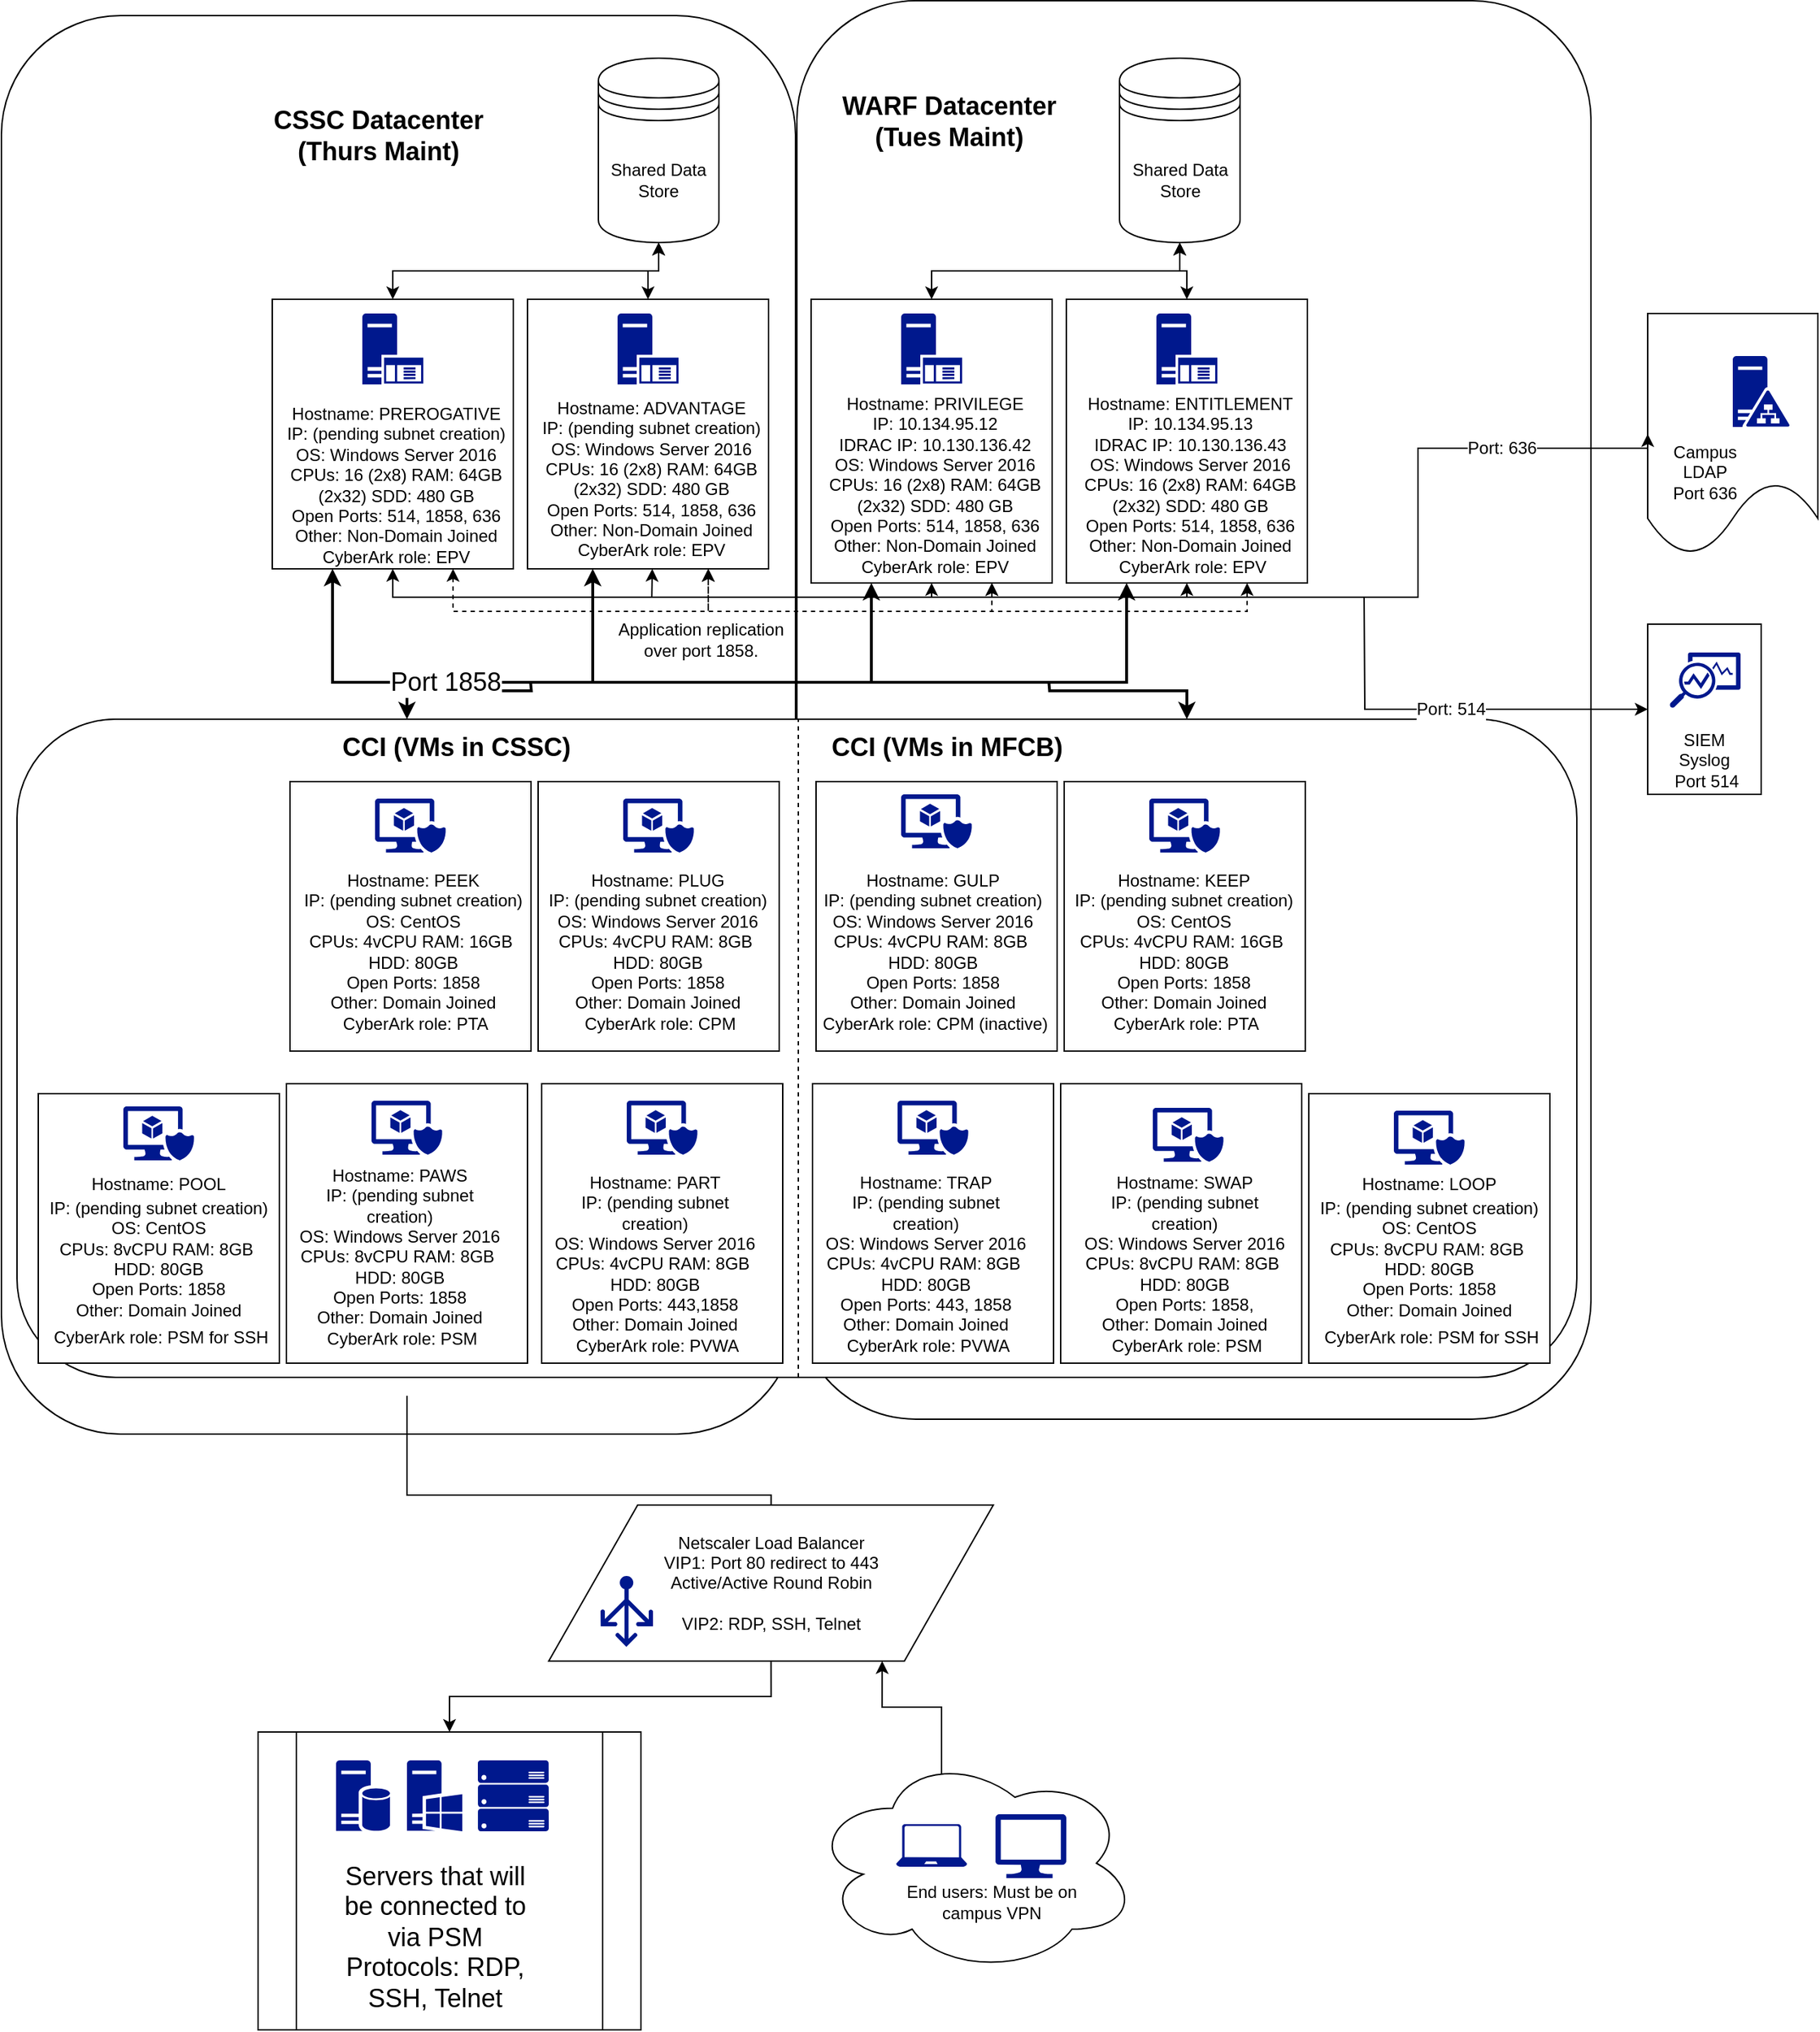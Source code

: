 <mxfile version="13.5.4" type="github"><diagram id="OTvxTW21jp-LGOUuQj5h" name="Page-1"><mxGraphModel dx="2276" dy="1823" grid="1" gridSize="10" guides="1" tooltips="1" connect="1" arrows="1" fold="1" page="1" pageScale="1" pageWidth="850" pageHeight="1100" math="0" shadow="0"><root><mxCell id="0"/><mxCell id="1" parent="0"/><mxCell id="wK3Uw1pxNS2twAb2fiw_-3" value="" style="rounded=1;whiteSpace=wrap;html=1;" vertex="1" parent="1"><mxGeometry x="480" y="-20.5" width="560" height="1000" as="geometry"/></mxCell><mxCell id="PBlHZ4TpvklCPcyJVBNF-6" style="edgeStyle=orthogonalEdgeStyle;rounded=0;orthogonalLoop=1;jettySize=auto;html=1;exitX=0.4;exitY=0.1;exitDx=0;exitDy=0;exitPerimeter=0;entryX=0.75;entryY=1;entryDx=0;entryDy=0;" parent="1" source="9HuW_AX4d_CLtjcuJ3QG-125" target="9HuW_AX4d_CLtjcuJ3QG-38" edge="1"><mxGeometry relative="1" as="geometry"/></mxCell><mxCell id="9HuW_AX4d_CLtjcuJ3QG-125" value="" style="ellipse;shape=cloud;whiteSpace=wrap;html=1;fontSize=18;" parent="1" vertex="1"><mxGeometry x="490" y="1215" width="230" height="155" as="geometry"/></mxCell><mxCell id="9HuW_AX4d_CLtjcuJ3QG-126" value="" style="shape=document;whiteSpace=wrap;html=1;boundedLbl=1;fontSize=18;" parent="1" vertex="1"><mxGeometry x="1080" y="200" width="120" height="170" as="geometry"/></mxCell><mxCell id="9HuW_AX4d_CLtjcuJ3QG-1" value="" style="rounded=1;whiteSpace=wrap;html=1;" parent="1" vertex="1"><mxGeometry x="-81" y="-10" width="560" height="1000" as="geometry"/></mxCell><mxCell id="pkwpnZTuEIStfYXqcOfN-33" style="edgeStyle=orthogonalEdgeStyle;rounded=0;orthogonalLoop=1;jettySize=auto;html=1;exitX=0.25;exitY=0;exitDx=0;exitDy=0;startArrow=classic;startFill=1;endArrow=none;endFill=0;strokeWidth=2;" parent="1" source="9HuW_AX4d_CLtjcuJ3QG-5" edge="1"><mxGeometry relative="1" as="geometry"><mxPoint x="292.172" y="460.0" as="targetPoint"/></mxGeometry></mxCell><mxCell id="pkwpnZTuEIStfYXqcOfN-34" style="edgeStyle=orthogonalEdgeStyle;rounded=0;orthogonalLoop=1;jettySize=auto;html=1;exitX=0.75;exitY=0;exitDx=0;exitDy=0;startArrow=classic;startFill=1;endArrow=none;endFill=0;strokeWidth=2;" parent="1" source="9HuW_AX4d_CLtjcuJ3QG-5" edge="1"><mxGeometry relative="1" as="geometry"><mxPoint x="657.69" y="460.0" as="targetPoint"/></mxGeometry></mxCell><mxCell id="9HuW_AX4d_CLtjcuJ3QG-5" value="" style="rounded=1;whiteSpace=wrap;html=1;" parent="1" vertex="1"><mxGeometry x="-70" y="486" width="1100" height="464" as="geometry"/></mxCell><mxCell id="PBlHZ4TpvklCPcyJVBNF-1" style="edgeStyle=orthogonalEdgeStyle;rounded=0;orthogonalLoop=1;jettySize=auto;html=1;exitX=0.5;exitY=1;exitDx=0;exitDy=0;entryX=0.5;entryY=0;entryDx=0;entryDy=0;" parent="1" edge="1"><mxGeometry relative="1" as="geometry"><Array as="points"><mxPoint x="205" y="1033"/><mxPoint x="462" y="1033"/></Array><mxPoint x="205" y="963" as="sourcePoint"/><mxPoint x="461.75" y="1063" as="targetPoint"/></mxGeometry></mxCell><mxCell id="9HuW_AX4d_CLtjcuJ3QG-94" value="" style="rounded=0;whiteSpace=wrap;html=1;fontSize=18;" parent="1" vertex="1"><mxGeometry x="120" y="743" width="170" height="197" as="geometry"/></mxCell><mxCell id="9HuW_AX4d_CLtjcuJ3QG-78" style="edgeStyle=orthogonalEdgeStyle;rounded=0;orthogonalLoop=1;jettySize=auto;html=1;exitX=0.75;exitY=1;exitDx=0;exitDy=0;entryX=0.75;entryY=1;entryDx=0;entryDy=0;startArrow=classic;startFill=1;endArrow=classic;endFill=1;fontSize=18;dashed=1;" parent="1" source="9HuW_AX4d_CLtjcuJ3QG-62" target="9HuW_AX4d_CLtjcuJ3QG-63" edge="1"><mxGeometry relative="1" as="geometry"><Array as="points"><mxPoint x="238" y="410"/><mxPoint x="418" y="410"/></Array></mxGeometry></mxCell><mxCell id="9HuW_AX4d_CLtjcuJ3QG-90" value="Port: 636" style="edgeStyle=orthogonalEdgeStyle;rounded=0;orthogonalLoop=1;jettySize=auto;html=1;exitX=0.5;exitY=1;exitDx=0;exitDy=0;entryX=0;entryY=0.5;entryDx=0;entryDy=0;startArrow=classic;startFill=1;endArrow=classic;endFill=1;fontSize=12;" parent="1" source="9HuW_AX4d_CLtjcuJ3QG-62" target="9HuW_AX4d_CLtjcuJ3QG-126" edge="1"><mxGeometry x="0.777" relative="1" as="geometry"><mxPoint x="917.7" y="310.5" as="targetPoint"/><Array as="points"><mxPoint x="195" y="400"/><mxPoint x="918" y="400"/><mxPoint x="918" y="295"/></Array><mxPoint as="offset"/></mxGeometry></mxCell><mxCell id="9HuW_AX4d_CLtjcuJ3QG-122" value="Port 1858" style="edgeStyle=orthogonalEdgeStyle;rounded=0;orthogonalLoop=1;jettySize=auto;html=1;exitX=0.25;exitY=1;exitDx=0;exitDy=0;entryX=0.25;entryY=1;entryDx=0;entryDy=0;startArrow=classic;startFill=1;endArrow=classic;endFill=1;fontSize=18;strokeWidth=2;" parent="1" source="9HuW_AX4d_CLtjcuJ3QG-62" target="9HuW_AX4d_CLtjcuJ3QG-66" edge="1"><mxGeometry x="-0.655" y="68" relative="1" as="geometry"><Array as="points"><mxPoint x="153" y="460"/><mxPoint x="533" y="460"/></Array><mxPoint x="68" y="68" as="offset"/></mxGeometry></mxCell><mxCell id="9HuW_AX4d_CLtjcuJ3QG-62" value="" style="rounded=0;whiteSpace=wrap;html=1;fontSize=18;" parent="1" vertex="1"><mxGeometry x="110" y="190" width="170" height="190" as="geometry"/></mxCell><mxCell id="9HuW_AX4d_CLtjcuJ3QG-3" value="CSSC Datacenter&lt;br&gt;(Thurs Maint)" style="text;html=1;strokeColor=none;fillColor=none;align=center;verticalAlign=middle;whiteSpace=wrap;rounded=0;fontSize=18;fontStyle=1" parent="1" vertex="1"><mxGeometry x="90" y="50" width="190" height="50" as="geometry"/></mxCell><mxCell id="9HuW_AX4d_CLtjcuJ3QG-4" value="WARF" style="text;html=1;strokeColor=none;fillColor=none;align=center;verticalAlign=middle;whiteSpace=wrap;rounded=0;fontSize=18;fontStyle=1" parent="1" vertex="1"><mxGeometry x="550" y="310" width="40" height="20" as="geometry"/></mxCell><mxCell id="9HuW_AX4d_CLtjcuJ3QG-6" value="CCI (VMs in CSSC)" style="text;html=1;strokeColor=none;fillColor=none;align=center;verticalAlign=middle;whiteSpace=wrap;rounded=0;fontSize=18;fontStyle=1" parent="1" vertex="1"><mxGeometry x="150" y="495.5" width="180" height="20" as="geometry"/></mxCell><mxCell id="9HuW_AX4d_CLtjcuJ3QG-73" style="edgeStyle=orthogonalEdgeStyle;rounded=0;orthogonalLoop=1;jettySize=auto;html=1;exitX=0.5;exitY=1;exitDx=0;exitDy=0;entryX=0.5;entryY=0;entryDx=0;entryDy=0;startArrow=classic;startFill=1;endArrow=classic;endFill=1;fontSize=18;" parent="1" source="9HuW_AX4d_CLtjcuJ3QG-8" target="9HuW_AX4d_CLtjcuJ3QG-62" edge="1"><mxGeometry relative="1" as="geometry"/></mxCell><mxCell id="9HuW_AX4d_CLtjcuJ3QG-75" style="edgeStyle=orthogonalEdgeStyle;rounded=0;orthogonalLoop=1;jettySize=auto;html=1;exitX=0.5;exitY=1;exitDx=0;exitDy=0;entryX=0.5;entryY=0;entryDx=0;entryDy=0;startArrow=classic;startFill=1;endArrow=classic;endFill=1;fontSize=18;" parent="1" source="9HuW_AX4d_CLtjcuJ3QG-8" target="9HuW_AX4d_CLtjcuJ3QG-63" edge="1"><mxGeometry relative="1" as="geometry"/></mxCell><mxCell id="9HuW_AX4d_CLtjcuJ3QG-8" value="Shared Data Store" style="shape=datastore;whiteSpace=wrap;html=1;" parent="1" vertex="1"><mxGeometry x="340" y="20" width="85" height="130" as="geometry"/></mxCell><mxCell id="9HuW_AX4d_CLtjcuJ3QG-13" value="Hostname: PREROGATIVE&lt;br&gt;&lt;div&gt;IP: (pending subnet creation)&lt;/div&gt;&lt;div&gt;OS: Windows Server 2016&lt;/div&gt;&lt;div&gt;CPUs: 16 (2x8) RAM: 64GB (2x32) SDD: 480 GB&lt;br&gt;&lt;/div&gt;&lt;div&gt;Open Ports: 514, 1858, 636&lt;/div&gt;&lt;div&gt;Other: Non-Domain Joined&lt;br&gt;&lt;/div&gt;&lt;div&gt;CyberArk role: EPV&lt;br&gt;&lt;/div&gt;" style="text;html=1;strokeColor=none;fillColor=none;align=center;verticalAlign=middle;whiteSpace=wrap;rounded=0;" parent="1" vertex="1"><mxGeometry x="115" y="272" width="165" height="98" as="geometry"/></mxCell><mxCell id="PBlHZ4TpvklCPcyJVBNF-5" style="edgeStyle=orthogonalEdgeStyle;rounded=0;orthogonalLoop=1;jettySize=auto;html=1;exitX=0.5;exitY=1;exitDx=0;exitDy=0;entryX=0.5;entryY=0;entryDx=0;entryDy=0;" parent="1" source="9HuW_AX4d_CLtjcuJ3QG-38" target="9HuW_AX4d_CLtjcuJ3QG-129" edge="1"><mxGeometry relative="1" as="geometry"/></mxCell><mxCell id="9HuW_AX4d_CLtjcuJ3QG-38" value="&lt;div&gt;Netscaler Load Balancer&lt;/div&gt;&lt;div&gt;VIP1: Port 80 redirect to 443&lt;/div&gt;&lt;div&gt;Active/Active Round Robin&lt;/div&gt;&lt;div&gt;&lt;br&gt;&lt;/div&gt;&lt;div&gt;VIP2: RDP, SSH, Telnet&lt;br&gt;&lt;/div&gt;" style="shape=parallelogram;perimeter=parallelogramPerimeter;whiteSpace=wrap;html=1;" parent="1" vertex="1"><mxGeometry x="305" y="1040" width="313.5" height="110" as="geometry"/></mxCell><mxCell id="9HuW_AX4d_CLtjcuJ3QG-39" value="End users: Must be on campus VPN" style="text;html=1;strokeColor=none;fillColor=none;align=center;verticalAlign=middle;whiteSpace=wrap;rounded=0;" parent="1" vertex="1"><mxGeometry x="545" y="1295" width="145" height="50" as="geometry"/></mxCell><mxCell id="9HuW_AX4d_CLtjcuJ3QG-99" value="Port: 514" style="edgeStyle=orthogonalEdgeStyle;rounded=0;orthogonalLoop=1;jettySize=auto;html=1;exitX=0;exitY=0.5;exitDx=0;exitDy=0;startArrow=classic;startFill=1;endArrow=none;endFill=0;fontSize=12;" parent="1" source="9HuW_AX4d_CLtjcuJ3QG-59" edge="1"><mxGeometry relative="1" as="geometry"><mxPoint x="880" y="400" as="targetPoint"/></mxGeometry></mxCell><mxCell id="9HuW_AX4d_CLtjcuJ3QG-59" value="&lt;div&gt;&lt;br&gt;&lt;br&gt;&lt;br&gt;&lt;br&gt;&lt;br&gt;SIEM&lt;br&gt;Syslog&lt;br&gt;&amp;nbsp;Port 514&lt;br&gt;&lt;/div&gt;" style="rounded=0;whiteSpace=wrap;html=1;" parent="1" vertex="1"><mxGeometry x="1080" y="419" width="80" height="120" as="geometry"/></mxCell><mxCell id="9HuW_AX4d_CLtjcuJ3QG-61" value="" style="aspect=fixed;pointerEvents=1;shadow=0;dashed=0;html=1;strokeColor=none;labelPosition=center;verticalLabelPosition=bottom;verticalAlign=top;align=center;fillColor=#00188D;shape=mxgraph.mscae.enterprise.application_server;fontSize=18;" parent="1" vertex="1"><mxGeometry x="173.5" y="200" width="43" height="50" as="geometry"/></mxCell><mxCell id="9HuW_AX4d_CLtjcuJ3QG-79" value="Application replication&lt;br&gt; over port 1858." style="edgeStyle=orthogonalEdgeStyle;rounded=0;orthogonalLoop=1;jettySize=auto;html=1;exitX=0.75;exitY=1;exitDx=0;exitDy=0;entryX=0.75;entryY=1;entryDx=0;entryDy=0;startArrow=classic;startFill=1;endArrow=classic;endFill=1;fontSize=12;dashed=1;labelBackgroundColor=none;" parent="1" source="9HuW_AX4d_CLtjcuJ3QG-63" target="9HuW_AX4d_CLtjcuJ3QG-66" edge="1"><mxGeometry x="-0.667" y="-27" relative="1" as="geometry"><Array as="points"><mxPoint x="418" y="410"/><mxPoint x="618" y="410"/></Array><mxPoint x="-17" y="-7" as="offset"/></mxGeometry></mxCell><mxCell id="9HuW_AX4d_CLtjcuJ3QG-63" value="" style="rounded=0;whiteSpace=wrap;html=1;fontSize=18;" parent="1" vertex="1"><mxGeometry x="290" y="190" width="170" height="190" as="geometry"/></mxCell><mxCell id="pkwpnZTuEIStfYXqcOfN-32" style="edgeStyle=orthogonalEdgeStyle;rounded=0;orthogonalLoop=1;jettySize=auto;html=1;startArrow=classic;startFill=1;endArrow=none;endFill=0;" parent="1" edge="1"><mxGeometry relative="1" as="geometry"><mxPoint x="377.667" y="400" as="targetPoint"/><mxPoint x="378" y="380" as="sourcePoint"/></mxGeometry></mxCell><mxCell id="9HuW_AX4d_CLtjcuJ3QG-64" value="Hostname: ADVANTAGE&lt;br&gt;&lt;div&gt;IP: (pending subnet creation)&lt;/div&gt;&lt;div&gt;OS: Windows Server 2016&lt;/div&gt;&lt;div&gt;&lt;div&gt;CPUs: 16 (2x8) RAM: 64GB (2x32) SDD: 480 GB&lt;br&gt;&lt;/div&gt;&lt;/div&gt;&lt;div&gt;Open Ports: 514, 1858, 636&lt;/div&gt;&lt;div&gt;Other: Non-Domain Joined&lt;br&gt;&lt;/div&gt;&lt;div&gt;CyberArk role: EPV&lt;br&gt;&lt;/div&gt;&lt;div&gt;&lt;br&gt;&lt;/div&gt;" style="text;html=1;strokeColor=none;fillColor=none;align=center;verticalAlign=middle;whiteSpace=wrap;rounded=0;" parent="1" vertex="1"><mxGeometry x="295" y="277" width="165" height="93" as="geometry"/></mxCell><mxCell id="9HuW_AX4d_CLtjcuJ3QG-65" value="" style="aspect=fixed;pointerEvents=1;shadow=0;dashed=0;html=1;strokeColor=none;labelPosition=center;verticalLabelPosition=bottom;verticalAlign=top;align=center;fillColor=#00188D;shape=mxgraph.mscae.enterprise.application_server;fontSize=18;" parent="1" vertex="1"><mxGeometry x="353.5" y="200" width="43" height="50" as="geometry"/></mxCell><mxCell id="9HuW_AX4d_CLtjcuJ3QG-80" style="edgeStyle=orthogonalEdgeStyle;rounded=0;orthogonalLoop=1;jettySize=auto;html=1;exitX=0.75;exitY=1;exitDx=0;exitDy=0;entryX=0.75;entryY=1;entryDx=0;entryDy=0;startArrow=classic;startFill=1;endArrow=classic;endFill=1;fontSize=18;dashed=1;" parent="1" source="9HuW_AX4d_CLtjcuJ3QG-66" target="9HuW_AX4d_CLtjcuJ3QG-69" edge="1"><mxGeometry relative="1" as="geometry"><Array as="points"><mxPoint x="618" y="410"/><mxPoint x="798" y="410"/></Array></mxGeometry></mxCell><mxCell id="pkwpnZTuEIStfYXqcOfN-31" style="edgeStyle=orthogonalEdgeStyle;rounded=0;orthogonalLoop=1;jettySize=auto;html=1;exitX=0.5;exitY=1;exitDx=0;exitDy=0;startArrow=classic;startFill=1;endArrow=none;endFill=0;" parent="1" source="9HuW_AX4d_CLtjcuJ3QG-66" edge="1"><mxGeometry relative="1" as="geometry"><mxPoint x="575" y="400" as="targetPoint"/></mxGeometry></mxCell><mxCell id="9HuW_AX4d_CLtjcuJ3QG-66" value="" style="rounded=0;whiteSpace=wrap;html=1;fontSize=18;" parent="1" vertex="1"><mxGeometry x="490" y="190" width="170" height="200" as="geometry"/></mxCell><mxCell id="9HuW_AX4d_CLtjcuJ3QG-67" value="Hostname: PRIVILEGE&lt;br&gt;&lt;div&gt;IP: 10.134.95.12&lt;/div&gt;&lt;div&gt;IDRAC IP: 10.130.136.42&lt;/div&gt;&lt;div&gt;OS: Windows Server 2016&lt;/div&gt;&lt;div&gt;&lt;div&gt;CPUs: 16 (2x8) RAM: 64GB (2x32) SDD: 480 GB&lt;br&gt;&lt;/div&gt;&lt;/div&gt;&lt;div&gt;Open Ports: 514, 1858, 636&lt;/div&gt;&lt;div&gt;Other: Non-Domain Joined&lt;br&gt;&lt;/div&gt;&lt;div&gt;CyberArk role: EPV&lt;br&gt;&lt;/div&gt;" style="text;html=1;strokeColor=none;fillColor=none;align=center;verticalAlign=middle;whiteSpace=wrap;rounded=0;" parent="1" vertex="1"><mxGeometry x="495" y="272" width="165" height="98" as="geometry"/></mxCell><mxCell id="9HuW_AX4d_CLtjcuJ3QG-68" value="" style="aspect=fixed;pointerEvents=1;shadow=0;dashed=0;html=1;strokeColor=none;labelPosition=center;verticalLabelPosition=bottom;verticalAlign=top;align=center;fillColor=#00188D;shape=mxgraph.mscae.enterprise.application_server;fontSize=18;" parent="1" vertex="1"><mxGeometry x="553.5" y="200" width="43" height="50" as="geometry"/></mxCell><mxCell id="9HuW_AX4d_CLtjcuJ3QG-93" style="edgeStyle=orthogonalEdgeStyle;rounded=0;orthogonalLoop=1;jettySize=auto;html=1;exitX=0.5;exitY=1;exitDx=0;exitDy=0;startArrow=classic;startFill=1;endArrow=none;endFill=0;fontSize=12;" parent="1" source="9HuW_AX4d_CLtjcuJ3QG-69" edge="1"><mxGeometry relative="1" as="geometry"><mxPoint x="755" y="400" as="targetPoint"/><Array as="points"><mxPoint x="755" y="390"/></Array></mxGeometry></mxCell><mxCell id="9HuW_AX4d_CLtjcuJ3QG-123" style="edgeStyle=orthogonalEdgeStyle;rounded=0;orthogonalLoop=1;jettySize=auto;html=1;exitX=0.25;exitY=1;exitDx=0;exitDy=0;startArrow=classic;startFill=1;endArrow=classic;endFill=1;fontSize=18;strokeWidth=2;" parent="1" source="9HuW_AX4d_CLtjcuJ3QG-69" edge="1"><mxGeometry relative="1" as="geometry"><Array as="points"><mxPoint x="712" y="460"/><mxPoint x="336" y="460"/></Array><mxPoint x="336" y="380" as="targetPoint"/></mxGeometry></mxCell><mxCell id="9HuW_AX4d_CLtjcuJ3QG-69" value="" style="rounded=0;whiteSpace=wrap;html=1;fontSize=18;" parent="1" vertex="1"><mxGeometry x="670" y="190" width="170" height="200" as="geometry"/></mxCell><mxCell id="9HuW_AX4d_CLtjcuJ3QG-70" value="Hostname: ENTITLEMENT&lt;br&gt;&lt;div&gt;IP: 10.134.95.13&lt;/div&gt;&lt;div&gt;IDRAC IP: 10.130.136.43&lt;/div&gt;&lt;div&gt;OS: Windows Server 2016&lt;/div&gt;&lt;div&gt;&lt;div&gt;CPUs: 16 (2x8) RAM: 64GB (2x32) SDD: 480 GB&lt;br&gt;&lt;/div&gt;&lt;/div&gt;&lt;div&gt;Open Ports: 514, 1858, 636&lt;/div&gt;&lt;div&gt;Other: Non-Domain Joined&lt;br&gt;&lt;/div&gt;&amp;nbsp;CyberArk role: EPV" style="text;html=1;strokeColor=none;fillColor=none;align=center;verticalAlign=middle;whiteSpace=wrap;rounded=0;" parent="1" vertex="1"><mxGeometry x="675" y="272" width="165" height="98" as="geometry"/></mxCell><mxCell id="9HuW_AX4d_CLtjcuJ3QG-71" value="" style="aspect=fixed;pointerEvents=1;shadow=0;dashed=0;html=1;strokeColor=none;labelPosition=center;verticalLabelPosition=bottom;verticalAlign=top;align=center;fillColor=#00188D;shape=mxgraph.mscae.enterprise.application_server;fontSize=18;" parent="1" vertex="1"><mxGeometry x="733.5" y="200" width="43" height="50" as="geometry"/></mxCell><mxCell id="9HuW_AX4d_CLtjcuJ3QG-72" value="WARF Datacenter&lt;br&gt;(Tues Maint)" style="text;html=1;strokeColor=none;fillColor=none;align=center;verticalAlign=middle;whiteSpace=wrap;rounded=0;fontSize=18;fontStyle=1" parent="1" vertex="1"><mxGeometry x="510" y="20" width="155" height="90" as="geometry"/></mxCell><mxCell id="9HuW_AX4d_CLtjcuJ3QG-84" style="edgeStyle=orthogonalEdgeStyle;rounded=0;orthogonalLoop=1;jettySize=auto;html=1;exitX=0.5;exitY=1;exitDx=0;exitDy=0;entryX=0.5;entryY=0;entryDx=0;entryDy=0;startArrow=classic;startFill=1;endArrow=classic;endFill=1;fontSize=12;" parent="1" source="9HuW_AX4d_CLtjcuJ3QG-83" target="9HuW_AX4d_CLtjcuJ3QG-66" edge="1"><mxGeometry relative="1" as="geometry"/></mxCell><mxCell id="9HuW_AX4d_CLtjcuJ3QG-85" style="edgeStyle=orthogonalEdgeStyle;rounded=0;orthogonalLoop=1;jettySize=auto;html=1;exitX=0.5;exitY=1;exitDx=0;exitDy=0;entryX=0.5;entryY=0;entryDx=0;entryDy=0;startArrow=classic;startFill=1;endArrow=classic;endFill=1;fontSize=12;" parent="1" source="9HuW_AX4d_CLtjcuJ3QG-83" target="9HuW_AX4d_CLtjcuJ3QG-69" edge="1"><mxGeometry relative="1" as="geometry"/></mxCell><mxCell id="9HuW_AX4d_CLtjcuJ3QG-83" value="Shared Data Store" style="shape=datastore;whiteSpace=wrap;html=1;" parent="1" vertex="1"><mxGeometry x="707.5" y="20" width="85" height="130" as="geometry"/></mxCell><mxCell id="9HuW_AX4d_CLtjcuJ3QG-86" value="" style="aspect=fixed;pointerEvents=1;shadow=0;dashed=0;html=1;strokeColor=none;labelPosition=center;verticalLabelPosition=bottom;verticalAlign=top;align=center;fillColor=#00188D;shape=mxgraph.mscae.enterprise.secure_virtual_machine;fontSize=12;" parent="1" vertex="1"><mxGeometry x="180" y="755" width="50" height="38" as="geometry"/></mxCell><mxCell id="9HuW_AX4d_CLtjcuJ3QG-87" value="" style="aspect=fixed;pointerEvents=1;shadow=0;dashed=0;html=1;strokeColor=none;labelPosition=center;verticalLabelPosition=bottom;verticalAlign=top;align=center;fillColor=#00188D;shape=mxgraph.mscae.enterprise.ad_fs;fontSize=12;" parent="1" vertex="1"><mxGeometry x="1140" y="230" width="40" height="50" as="geometry"/></mxCell><mxCell id="9HuW_AX4d_CLtjcuJ3QG-89" value="&lt;div&gt;Campus LDAP&lt;/div&gt;&lt;div&gt;Port 636&lt;br&gt;&lt;/div&gt;" style="text;html=1;strokeColor=none;fillColor=none;align=center;verticalAlign=middle;whiteSpace=wrap;rounded=0;fontSize=12;" parent="1" vertex="1"><mxGeometry x="1087.5" y="302" width="65" height="20" as="geometry"/></mxCell><mxCell id="9HuW_AX4d_CLtjcuJ3QG-95" value="Hostname: PAWS&lt;br&gt;&lt;div&gt;IP: (pending subnet creation)&lt;/div&gt;&lt;div&gt;OS: Windows Server 2016&lt;/div&gt;&lt;div&gt;CPUs: 8vCPU RAM: 8GB&amp;nbsp; HDD: 80GB&lt;br&gt;&lt;/div&gt;&lt;div&gt;Open Ports: 1858&lt;br&gt;&lt;/div&gt;&lt;div&gt;Other: Domain Joined&lt;br&gt;&lt;/div&gt;&amp;nbsp;CyberArk role: PSM" style="text;html=1;strokeColor=none;fillColor=none;align=center;verticalAlign=middle;whiteSpace=wrap;rounded=0;" parent="1" vertex="1"><mxGeometry x="125" y="800" width="150" height="130" as="geometry"/></mxCell><mxCell id="9HuW_AX4d_CLtjcuJ3QG-98" value="" style="aspect=fixed;pointerEvents=1;shadow=0;dashed=0;html=1;strokeColor=none;labelPosition=center;verticalLabelPosition=bottom;verticalAlign=top;align=center;fillColor=#00188D;shape=mxgraph.mscae.enterprise.monitor_running_apps;fontSize=12;" parent="1" vertex="1"><mxGeometry x="1095.5" y="439" width="50" height="39" as="geometry"/></mxCell><mxCell id="9HuW_AX4d_CLtjcuJ3QG-100" value="" style="rounded=0;whiteSpace=wrap;html=1;fontSize=18;" parent="1" vertex="1"><mxGeometry x="300" y="743" width="170" height="197" as="geometry"/></mxCell><mxCell id="9HuW_AX4d_CLtjcuJ3QG-101" value="" style="aspect=fixed;pointerEvents=1;shadow=0;dashed=0;html=1;strokeColor=none;labelPosition=center;verticalLabelPosition=bottom;verticalAlign=top;align=center;fillColor=#00188D;shape=mxgraph.mscae.enterprise.secure_virtual_machine;fontSize=12;" parent="1" vertex="1"><mxGeometry x="360" y="755" width="50" height="38" as="geometry"/></mxCell><mxCell id="9HuW_AX4d_CLtjcuJ3QG-102" value="Hostname: PART&lt;br&gt;&lt;div&gt;IP: (pending subnet creation)&lt;/div&gt;&lt;div&gt;OS: Windows Server 2016&lt;/div&gt;&lt;div&gt;CPUs: 4vCPU RAM: 8GB&amp;nbsp; HDD: 80GB&lt;br&gt;&lt;/div&gt;&lt;div&gt;Open Ports: 443,1858&lt;br&gt;&lt;/div&gt;&lt;div&gt;Other: Domain Joined&lt;br&gt;&lt;/div&gt;&amp;nbsp;CyberArk role: PVWA" style="text;html=1;strokeColor=none;fillColor=none;align=center;verticalAlign=middle;whiteSpace=wrap;rounded=0;" parent="1" vertex="1"><mxGeometry x="305" y="800" width="150" height="140" as="geometry"/></mxCell><mxCell id="9HuW_AX4d_CLtjcuJ3QG-103" value="" style="rounded=0;whiteSpace=wrap;html=1;fontSize=18;" parent="1" vertex="1"><mxGeometry x="491" y="743" width="170" height="197" as="geometry"/></mxCell><mxCell id="9HuW_AX4d_CLtjcuJ3QG-104" value="" style="aspect=fixed;pointerEvents=1;shadow=0;dashed=0;html=1;strokeColor=none;labelPosition=center;verticalLabelPosition=bottom;verticalAlign=top;align=center;fillColor=#00188D;shape=mxgraph.mscae.enterprise.secure_virtual_machine;fontSize=12;" parent="1" vertex="1"><mxGeometry x="551" y="755" width="50" height="38" as="geometry"/></mxCell><mxCell id="9HuW_AX4d_CLtjcuJ3QG-105" value="Hostname: TRAP&lt;br&gt;&lt;div&gt;IP: (pending subnet creation)&lt;/div&gt;&lt;div&gt;OS: Windows Server 2016&lt;/div&gt;&lt;div&gt;CPUs: 4vCPU RAM: 8GB&amp;nbsp; HDD: 80GB&lt;br&gt;&lt;/div&gt;&lt;div&gt;Open Ports: 443, 1858&lt;br&gt;&lt;/div&gt;&lt;div&gt;Other: Domain Joined&lt;br&gt;&lt;/div&gt;&amp;nbsp;CyberArk role: PVWA" style="text;html=1;strokeColor=none;fillColor=none;align=center;verticalAlign=middle;whiteSpace=wrap;rounded=0;" parent="1" vertex="1"><mxGeometry x="496" y="800" width="150" height="140" as="geometry"/></mxCell><mxCell id="9HuW_AX4d_CLtjcuJ3QG-106" value="" style="rounded=0;whiteSpace=wrap;html=1;fontSize=18;" parent="1" vertex="1"><mxGeometry x="666" y="743" width="170" height="197" as="geometry"/></mxCell><mxCell id="9HuW_AX4d_CLtjcuJ3QG-107" value="" style="aspect=fixed;pointerEvents=1;shadow=0;dashed=0;html=1;strokeColor=none;labelPosition=center;verticalLabelPosition=bottom;verticalAlign=top;align=center;fillColor=#00188D;shape=mxgraph.mscae.enterprise.secure_virtual_machine;fontSize=12;" parent="1" vertex="1"><mxGeometry x="731" y="760" width="50" height="38" as="geometry"/></mxCell><mxCell id="9HuW_AX4d_CLtjcuJ3QG-108" value="Hostname: SWAP&lt;br&gt;&lt;div&gt;IP: (pending subnet creation)&lt;/div&gt;&lt;div&gt;OS: Windows Server 2016&lt;/div&gt;&lt;div&gt;&lt;div&gt;CPUs: 8vCPU RAM: 8GB&amp;nbsp; HDD: 80GB&lt;br&gt;&lt;/div&gt;&lt;/div&gt;&lt;div&gt;Open Ports: 1858, &lt;br&gt;&lt;/div&gt;&lt;div&gt;Other: Domain Joined&lt;br&gt;&lt;/div&gt;&amp;nbsp;CyberArk role: PSM" style="text;html=1;strokeColor=none;fillColor=none;align=center;verticalAlign=middle;whiteSpace=wrap;rounded=0;" parent="1" vertex="1"><mxGeometry x="676" y="800" width="155" height="140" as="geometry"/></mxCell><mxCell id="9HuW_AX4d_CLtjcuJ3QG-109" style="edgeStyle=orthogonalEdgeStyle;rounded=0;orthogonalLoop=1;jettySize=auto;html=1;exitX=0.5;exitY=1;exitDx=0;exitDy=0;entryX=0.5;entryY=0;entryDx=0;entryDy=0;startArrow=none;startFill=0;endArrow=none;endFill=0;fontSize=18;dashed=1;" parent="1" edge="1"><mxGeometry relative="1" as="geometry"><Array as="points"><mxPoint x="476" y="486"/><mxPoint x="476" y="486"/></Array><mxPoint x="481" y="950" as="sourcePoint"/><mxPoint x="481" y="486" as="targetPoint"/></mxGeometry></mxCell><mxCell id="9HuW_AX4d_CLtjcuJ3QG-110" value="CCI (VMs in MFCB)" style="text;html=1;strokeColor=none;fillColor=none;align=center;verticalAlign=middle;whiteSpace=wrap;rounded=0;fontSize=18;fontStyle=1" parent="1" vertex="1"><mxGeometry x="496" y="495.5" width="180" height="20" as="geometry"/></mxCell><mxCell id="9HuW_AX4d_CLtjcuJ3QG-111" value="" style="aspect=fixed;pointerEvents=1;shadow=0;dashed=0;html=1;strokeColor=none;labelPosition=center;verticalLabelPosition=bottom;verticalAlign=top;align=center;fillColor=#00188D;shape=mxgraph.azure.load_balancer_generic;fontSize=18;" parent="1" vertex="1"><mxGeometry x="341.5" y="1090" width="37" height="50" as="geometry"/></mxCell><mxCell id="9HuW_AX4d_CLtjcuJ3QG-112" value="" style="aspect=fixed;pointerEvents=1;shadow=0;dashed=0;html=1;strokeColor=none;labelPosition=center;verticalLabelPosition=bottom;verticalAlign=top;align=center;fillColor=#00188D;shape=mxgraph.azure.laptop;fontSize=18;" parent="1" vertex="1"><mxGeometry x="550" y="1265" width="50" height="30" as="geometry"/></mxCell><mxCell id="9HuW_AX4d_CLtjcuJ3QG-128" value="" style="aspect=fixed;pointerEvents=1;shadow=0;dashed=0;html=1;strokeColor=none;labelPosition=center;verticalLabelPosition=bottom;verticalAlign=top;align=center;fillColor=#00188D;shape=mxgraph.azure.computer;fontSize=18;" parent="1" vertex="1"><mxGeometry x="620" y="1258" width="50" height="45" as="geometry"/></mxCell><mxCell id="9HuW_AX4d_CLtjcuJ3QG-129" value="" style="shape=process;whiteSpace=wrap;html=1;backgroundOutline=1;fontSize=18;" parent="1" vertex="1"><mxGeometry x="100" y="1200" width="270" height="210" as="geometry"/></mxCell><mxCell id="9HuW_AX4d_CLtjcuJ3QG-130" value="" style="aspect=fixed;pointerEvents=1;shadow=0;dashed=0;html=1;strokeColor=none;labelPosition=center;verticalLabelPosition=bottom;verticalAlign=top;align=center;fillColor=#00188D;shape=mxgraph.mscae.enterprise.database_server;fontSize=18;" parent="1" vertex="1"><mxGeometry x="155" y="1220" width="38" height="50" as="geometry"/></mxCell><mxCell id="9HuW_AX4d_CLtjcuJ3QG-131" value="" style="aspect=fixed;pointerEvents=1;shadow=0;dashed=0;html=1;strokeColor=none;labelPosition=center;verticalLabelPosition=bottom;verticalAlign=top;align=center;fillColor=#00188D;shape=mxgraph.mscae.enterprise.windows_server;fontSize=18;" parent="1" vertex="1"><mxGeometry x="205" y="1220" width="39" height="50" as="geometry"/></mxCell><mxCell id="9HuW_AX4d_CLtjcuJ3QG-132" value="" style="aspect=fixed;pointerEvents=1;shadow=0;dashed=0;html=1;strokeColor=none;labelPosition=center;verticalLabelPosition=bottom;verticalAlign=top;align=center;fillColor=#00188D;shape=mxgraph.azure.server_rack;fontSize=18;" parent="1" vertex="1"><mxGeometry x="255" y="1220" width="50" height="50" as="geometry"/></mxCell><mxCell id="9HuW_AX4d_CLtjcuJ3QG-133" value="&lt;div&gt;Servers that will be connected to via PSM&lt;/div&gt;&lt;div&gt;Protocols: RDP, SSH, Telnet&lt;br&gt;&lt;/div&gt;" style="text;html=1;strokeColor=none;fillColor=none;align=center;verticalAlign=middle;whiteSpace=wrap;rounded=0;fontSize=18;" parent="1" vertex="1"><mxGeometry x="150" y="1320" width="150" height="50" as="geometry"/></mxCell><mxCell id="HH7lIpdcJhDZPSpfmfqb-1" value="" style="rounded=0;whiteSpace=wrap;html=1;fontSize=18;" parent="1" vertex="1"><mxGeometry x="297.5" y="530" width="170" height="190" as="geometry"/></mxCell><mxCell id="HH7lIpdcJhDZPSpfmfqb-2" value="" style="aspect=fixed;pointerEvents=1;shadow=0;dashed=0;html=1;strokeColor=none;labelPosition=center;verticalLabelPosition=bottom;verticalAlign=top;align=center;fillColor=#00188D;shape=mxgraph.mscae.enterprise.secure_virtual_machine;fontSize=12;" parent="1" vertex="1"><mxGeometry x="357.5" y="542" width="50" height="38" as="geometry"/></mxCell><mxCell id="HH7lIpdcJhDZPSpfmfqb-3" value="Hostname: PLUG&lt;br&gt;&lt;div&gt;IP: (pending subnet creation)&lt;/div&gt;&lt;div&gt;OS: Windows Server 2016&lt;/div&gt;&lt;div&gt;&lt;div&gt;CPUs: 4vCPU RAM: 8GB&amp;nbsp; HDD: 80GB&lt;br&gt;&lt;/div&gt;&lt;/div&gt;&lt;div&gt;Open Ports: 1858&lt;br&gt;&lt;/div&gt;&lt;div&gt;Other: Domain Joined&lt;br&gt;&lt;/div&gt;&amp;nbsp;CyberArk role: CPM" style="text;html=1;strokeColor=none;fillColor=none;align=center;verticalAlign=middle;whiteSpace=wrap;rounded=0;" parent="1" vertex="1"><mxGeometry x="302.5" y="590" width="157.5" height="120" as="geometry"/></mxCell><mxCell id="pkwpnZTuEIStfYXqcOfN-1" value="" style="rounded=0;whiteSpace=wrap;html=1;fontSize=18;" parent="1" vertex="1"><mxGeometry x="493.5" y="530" width="170" height="190" as="geometry"/></mxCell><mxCell id="pkwpnZTuEIStfYXqcOfN-2" value="" style="aspect=fixed;pointerEvents=1;shadow=0;dashed=0;html=1;strokeColor=none;labelPosition=center;verticalLabelPosition=bottom;verticalAlign=top;align=center;fillColor=#00188D;shape=mxgraph.mscae.enterprise.secure_virtual_machine;fontSize=12;" parent="1" vertex="1"><mxGeometry x="553.5" y="539" width="50" height="38" as="geometry"/></mxCell><mxCell id="pkwpnZTuEIStfYXqcOfN-3" value="Hostname: GULP&lt;br&gt;&lt;div&gt;IP: (pending subnet creation)&lt;/div&gt;&lt;div&gt;OS: Windows Server 2016&lt;/div&gt;&lt;div&gt;&lt;div&gt;CPUs: 4vCPU RAM: 8GB&amp;nbsp; HDD: 80GB&lt;br&gt;&lt;/div&gt;&lt;/div&gt;&lt;div&gt;Open Ports: 1858&lt;br&gt;&lt;/div&gt;&lt;div&gt;Other: Domain Joined&lt;br&gt;&lt;/div&gt;&amp;nbsp;CyberArk role: CPM (inactive)" style="text;html=1;strokeColor=none;fillColor=none;align=center;verticalAlign=middle;whiteSpace=wrap;rounded=0;" parent="1" vertex="1"><mxGeometry x="491" y="590" width="170" height="120" as="geometry"/></mxCell><mxCell id="pkwpnZTuEIStfYXqcOfN-4" value="" style="rounded=0;whiteSpace=wrap;html=1;fontSize=18;" parent="1" vertex="1"><mxGeometry x="122.5" y="530" width="170" height="190" as="geometry"/></mxCell><mxCell id="pkwpnZTuEIStfYXqcOfN-5" value="" style="aspect=fixed;pointerEvents=1;shadow=0;dashed=0;html=1;strokeColor=none;labelPosition=center;verticalLabelPosition=bottom;verticalAlign=top;align=center;fillColor=#00188D;shape=mxgraph.mscae.enterprise.secure_virtual_machine;fontSize=12;" parent="1" vertex="1"><mxGeometry x="182.5" y="542" width="50" height="38" as="geometry"/></mxCell><mxCell id="pkwpnZTuEIStfYXqcOfN-6" value="Hostname: PEEK&lt;br&gt;&lt;div&gt;IP: (pending subnet creation)&lt;/div&gt;&lt;div&gt;OS: CentOS&lt;br&gt;&lt;/div&gt;&lt;div&gt;CPUs: 4vCPU RAM: 16GB&amp;nbsp; HDD: 80GB&lt;br&gt;&lt;/div&gt;&lt;div&gt;Open Ports: 1858&lt;br&gt;&lt;/div&gt;&lt;div&gt;Other: Domain Joined&lt;br&gt;&lt;/div&gt;&amp;nbsp;CyberArk role: PTA" style="text;html=1;strokeColor=none;fillColor=none;align=center;verticalAlign=middle;whiteSpace=wrap;rounded=0;" parent="1" vertex="1"><mxGeometry x="127.5" y="590" width="162.5" height="120" as="geometry"/></mxCell><mxCell id="pkwpnZTuEIStfYXqcOfN-7" value="" style="rounded=0;whiteSpace=wrap;html=1;fontSize=18;" parent="1" vertex="1"><mxGeometry x="668.5" y="530" width="170" height="190" as="geometry"/></mxCell><mxCell id="pkwpnZTuEIStfYXqcOfN-8" value="" style="aspect=fixed;pointerEvents=1;shadow=0;dashed=0;html=1;strokeColor=none;labelPosition=center;verticalLabelPosition=bottom;verticalAlign=top;align=center;fillColor=#00188D;shape=mxgraph.mscae.enterprise.secure_virtual_machine;fontSize=12;" parent="1" vertex="1"><mxGeometry x="728.5" y="542" width="50" height="38" as="geometry"/></mxCell><mxCell id="pkwpnZTuEIStfYXqcOfN-9" value="Hostname: KEEP&lt;br&gt;&lt;div&gt;IP: (pending subnet creation)&lt;/div&gt;&lt;div&gt;OS: CentOS&lt;br&gt;&lt;/div&gt;&lt;div&gt;&lt;div&gt;CPUs: 4vCPU RAM: 16GB&amp;nbsp; HDD: 80GB&lt;br&gt;&lt;/div&gt;&lt;/div&gt;&lt;div&gt;Open Ports: 1858&lt;br&gt;&lt;/div&gt;&lt;div&gt;Other: Domain Joined&lt;br&gt;&lt;/div&gt;&amp;nbsp;CyberArk role: PTA" style="text;html=1;strokeColor=none;fillColor=none;align=center;verticalAlign=middle;whiteSpace=wrap;rounded=0;" parent="1" vertex="1"><mxGeometry x="673.5" y="590" width="157.5" height="120" as="geometry"/></mxCell><mxCell id="wK3Uw1pxNS2twAb2fiw_-1" value="&lt;span style=&quot;font-size: 12px&quot;&gt;&lt;br&gt;&lt;br&gt;Hostname: POOL&lt;/span&gt;&lt;br style=&quot;font-size: 12px&quot;&gt;&lt;div style=&quot;font-size: 12px&quot;&gt;IP: (pending subnet creation)&lt;/div&gt;&lt;div style=&quot;font-size: 12px&quot;&gt;OS: CentOS&lt;br&gt;&lt;/div&gt;&lt;div style=&quot;font-size: 12px&quot;&gt;CPUs: 8vCPU RAM: 8GB&amp;nbsp; HDD: 80GB&lt;br&gt;&lt;/div&gt;&lt;div style=&quot;font-size: 12px&quot;&gt;Open Ports: 1858&lt;br&gt;&lt;/div&gt;&lt;div style=&quot;font-size: 12px&quot;&gt;Other: Domain Joined&lt;br&gt;&lt;/div&gt;&lt;span style=&quot;font-size: 12px&quot;&gt;&amp;nbsp;CyberArk role: PSM for SSH&lt;/span&gt;" style="rounded=0;whiteSpace=wrap;html=1;fontSize=18;" vertex="1" parent="1"><mxGeometry x="-55" y="750" width="170" height="190" as="geometry"/></mxCell><mxCell id="wK3Uw1pxNS2twAb2fiw_-2" value="&lt;span style=&quot;font-size: 12px&quot;&gt;&lt;br&gt;&lt;br&gt;Hostname: LOOP&lt;/span&gt;&lt;br style=&quot;font-size: 12px&quot;&gt;&lt;div style=&quot;font-size: 12px&quot;&gt;IP: (pending subnet creation)&lt;/div&gt;&lt;div style=&quot;font-size: 12px&quot;&gt;OS: CentOS&lt;br&gt;&lt;/div&gt;&lt;div style=&quot;font-size: 12px&quot;&gt;CPUs: 8vCPU RAM: 8GB&amp;nbsp; HDD: 80GB&lt;br&gt;&lt;/div&gt;&lt;div style=&quot;font-size: 12px&quot;&gt;Open Ports: 1858&lt;br&gt;&lt;/div&gt;&lt;div style=&quot;font-size: 12px&quot;&gt;Other: Domain Joined&lt;br&gt;&lt;/div&gt;&lt;span style=&quot;font-size: 12px&quot;&gt;&amp;nbsp;CyberArk role: PSM for SSH&lt;/span&gt;" style="rounded=0;whiteSpace=wrap;html=1;fontSize=18;" vertex="1" parent="1"><mxGeometry x="841" y="750" width="170" height="190" as="geometry"/></mxCell><mxCell id="wK3Uw1pxNS2twAb2fiw_-4" value="" style="aspect=fixed;pointerEvents=1;shadow=0;dashed=0;html=1;strokeColor=none;labelPosition=center;verticalLabelPosition=bottom;verticalAlign=top;align=center;fillColor=#00188D;shape=mxgraph.mscae.enterprise.secure_virtual_machine;fontSize=12;" vertex="1" parent="1"><mxGeometry x="5" y="759" width="50" height="38" as="geometry"/></mxCell><mxCell id="wK3Uw1pxNS2twAb2fiw_-5" value="" style="aspect=fixed;pointerEvents=1;shadow=0;dashed=0;html=1;strokeColor=none;labelPosition=center;verticalLabelPosition=bottom;verticalAlign=top;align=center;fillColor=#00188D;shape=mxgraph.mscae.enterprise.secure_virtual_machine;fontSize=12;" vertex="1" parent="1"><mxGeometry x="901" y="762" width="50" height="38" as="geometry"/></mxCell></root></mxGraphModel></diagram></mxfile>
